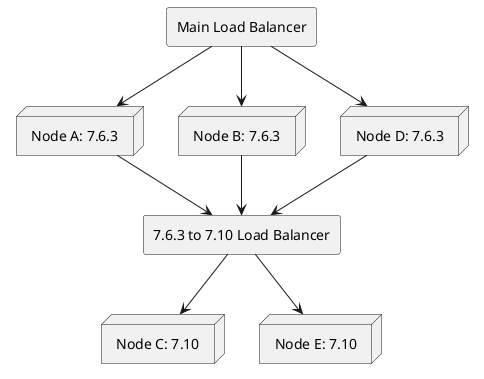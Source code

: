 @startuml
rectangle "Main Load Balancer"
rectangle "7.6.3 to 7.10 Load Balancer"

node "Node A: 7.6.3"
node "Node B: 7.6.3"
node "Node C: 7.10"
node "Node D: 7.6.3"
node "Node E: 7.10"

[Main Load Balancer] --> [Node A: 7.6.3]
[Main Load Balancer] --> [Node B: 7.6.3]
[Main Load Balancer] --> [Node D: 7.6.3]

[7.6.3 to 7.10 Load Balancer] --> [Node C: 7.10]
[7.6.3 to 7.10 Load Balancer] --> [Node E: 7.10]

[Node A: 7.6.3] --> [7.6.3 to 7.10 Load Balancer]
[Node B: 7.6.3] --> [7.6.3 to 7.10 Load Balancer]
[Node D: 7.6.3] --> [7.6.3 to 7.10 Load Balancer]

@enduml